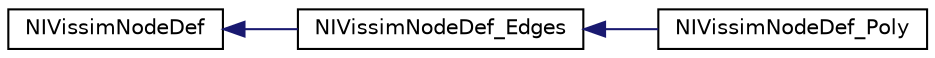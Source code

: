 digraph "Graphical Class Hierarchy"
{
  edge [fontname="Helvetica",fontsize="10",labelfontname="Helvetica",labelfontsize="10"];
  node [fontname="Helvetica",fontsize="10",shape=record];
  rankdir="LR";
  Node0 [label="NIVissimNodeDef",height=0.2,width=0.4,color="black", fillcolor="white", style="filled",URL="$d8/dcf/class_n_i_vissim_node_def.html"];
  Node0 -> Node1 [dir="back",color="midnightblue",fontsize="10",style="solid",fontname="Helvetica"];
  Node1 [label="NIVissimNodeDef_Edges",height=0.2,width=0.4,color="black", fillcolor="white", style="filled",URL="$d6/d52/class_n_i_vissim_node_def___edges.html"];
  Node1 -> Node2 [dir="back",color="midnightblue",fontsize="10",style="solid",fontname="Helvetica"];
  Node2 [label="NIVissimNodeDef_Poly",height=0.2,width=0.4,color="black", fillcolor="white", style="filled",URL="$d5/dff/class_n_i_vissim_node_def___poly.html"];
}
